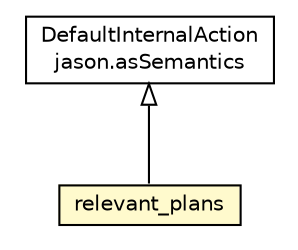 #!/usr/local/bin/dot
#
# Class diagram 
# Generated by UMLGraph version R5_6 (http://www.umlgraph.org/)
#

digraph G {
	edge [fontname="Helvetica",fontsize=10,labelfontname="Helvetica",labelfontsize=10];
	node [fontname="Helvetica",fontsize=10,shape=plaintext];
	nodesep=0.25;
	ranksep=0.5;
	// jason.asSemantics.DefaultInternalAction
	c97402 [label=<<table title="jason.asSemantics.DefaultInternalAction" border="0" cellborder="1" cellspacing="0" cellpadding="2" port="p" href="../asSemantics/DefaultInternalAction.html">
		<tr><td><table border="0" cellspacing="0" cellpadding="1">
<tr><td align="center" balign="center"> DefaultInternalAction </td></tr>
<tr><td align="center" balign="center"> jason.asSemantics </td></tr>
		</table></td></tr>
		</table>>, URL="../asSemantics/DefaultInternalAction.html", fontname="Helvetica", fontcolor="black", fontsize=10.0];
	// jason.stdlib.relevant_plans
	c97613 [label=<<table title="jason.stdlib.relevant_plans" border="0" cellborder="1" cellspacing="0" cellpadding="2" port="p" bgcolor="lemonChiffon" href="./relevant_plans.html">
		<tr><td><table border="0" cellspacing="0" cellpadding="1">
<tr><td align="center" balign="center"> relevant_plans </td></tr>
		</table></td></tr>
		</table>>, URL="./relevant_plans.html", fontname="Helvetica", fontcolor="black", fontsize=10.0];
	//jason.stdlib.relevant_plans extends jason.asSemantics.DefaultInternalAction
	c97402:p -> c97613:p [dir=back,arrowtail=empty];
}

